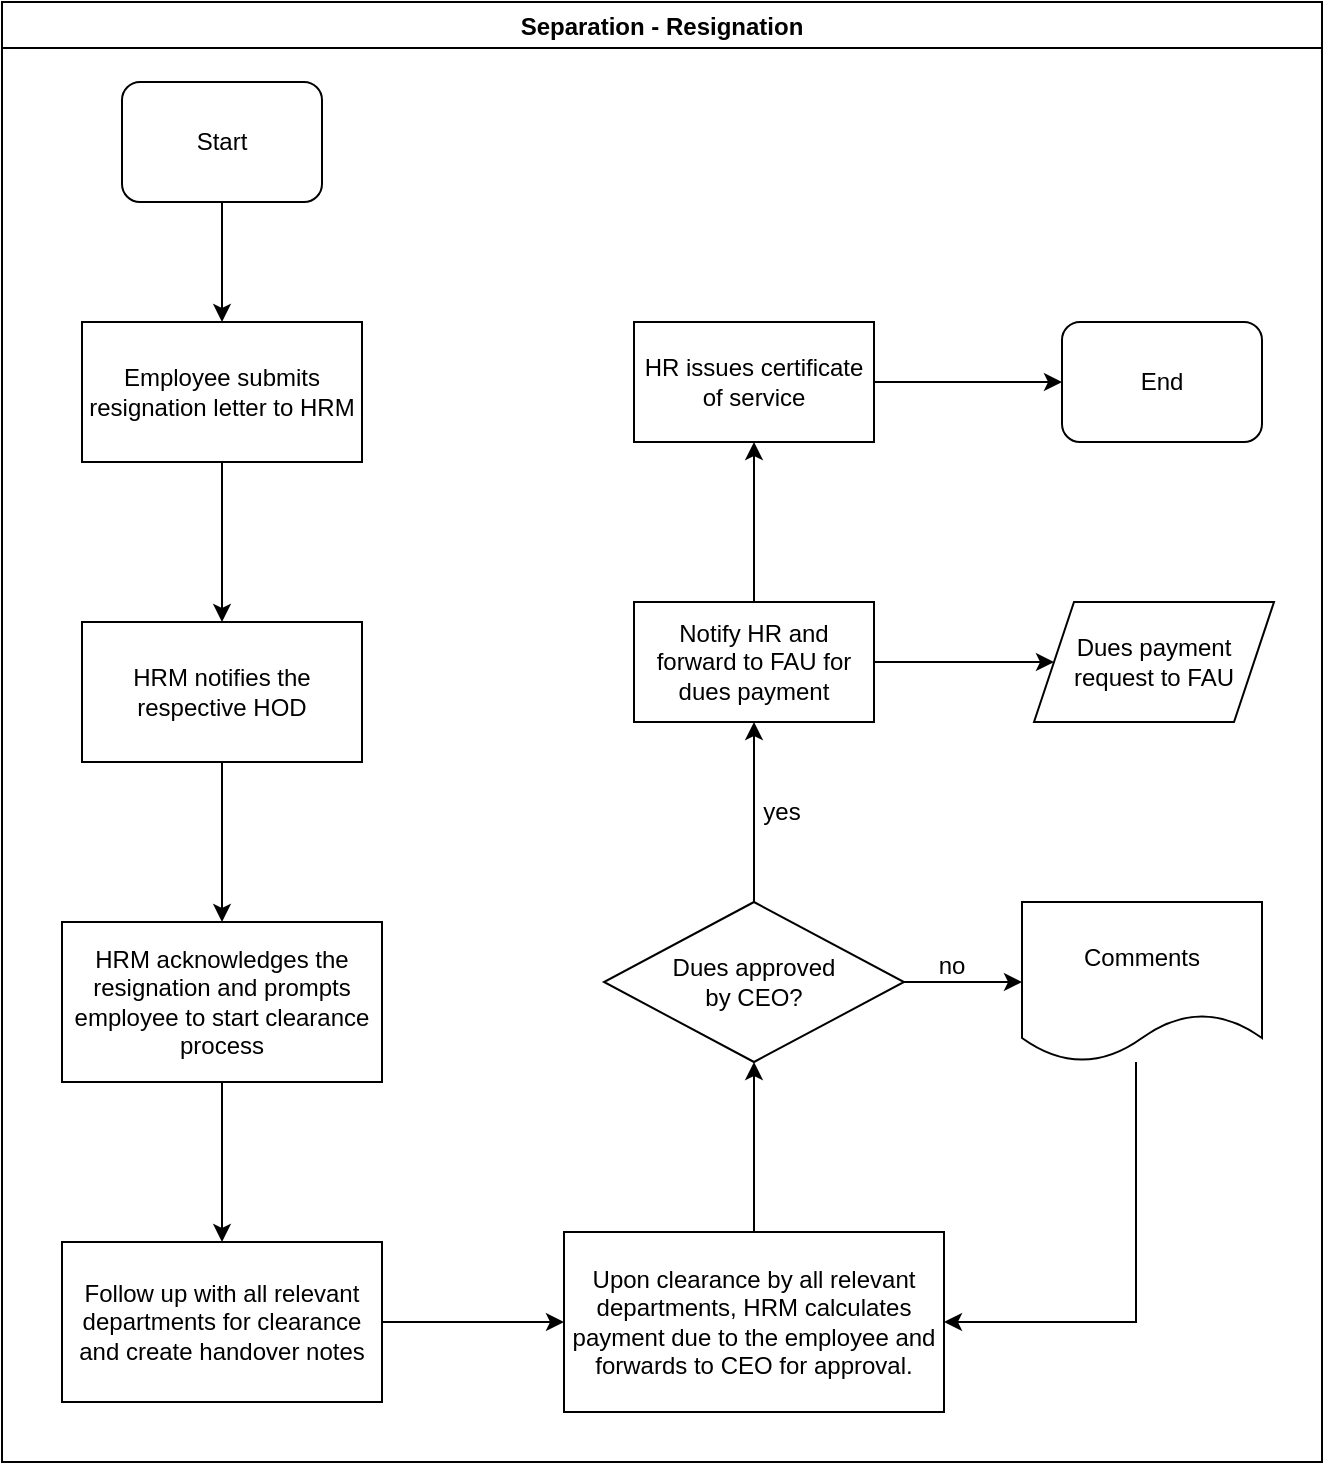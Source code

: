 <mxfile version="14.9.3" type="github">
  <diagram id="vOE7HlbKETgEhGKGrhaQ" name="Page-1">
    <mxGraphModel dx="1038" dy="508" grid="1" gridSize="10" guides="1" tooltips="1" connect="1" arrows="1" fold="1" page="1" pageScale="1" pageWidth="1169" pageHeight="827" math="0" shadow="0">
      <root>
        <mxCell id="0" />
        <mxCell id="1" parent="0" />
        <mxCell id="iho0MIq6LXwkoNqhuima-1" value="Separation - Resignation" style="swimlane;" vertex="1" parent="1">
          <mxGeometry x="10" y="10" width="660" height="730" as="geometry" />
        </mxCell>
        <mxCell id="iho0MIq6LXwkoNqhuima-2" value="Start" style="rounded=1;whiteSpace=wrap;html=1;" vertex="1" parent="iho0MIq6LXwkoNqhuima-1">
          <mxGeometry x="60" y="40" width="100" height="60" as="geometry" />
        </mxCell>
        <mxCell id="iho0MIq6LXwkoNqhuima-7" value="" style="edgeStyle=orthogonalEdgeStyle;rounded=0;orthogonalLoop=1;jettySize=auto;html=1;" edge="1" parent="iho0MIq6LXwkoNqhuima-1" source="iho0MIq6LXwkoNqhuima-5" target="iho0MIq6LXwkoNqhuima-6">
          <mxGeometry relative="1" as="geometry" />
        </mxCell>
        <mxCell id="iho0MIq6LXwkoNqhuima-5" value="&lt;span lang=&quot;EN-GB&quot;&gt;Employee submits resignation letter to HRM &lt;/span&gt;" style="rounded=0;whiteSpace=wrap;html=1;" vertex="1" parent="iho0MIq6LXwkoNqhuima-1">
          <mxGeometry x="40" y="160" width="140" height="70" as="geometry" />
        </mxCell>
        <mxCell id="iho0MIq6LXwkoNqhuima-4" value="" style="edgeStyle=orthogonalEdgeStyle;rounded=0;orthogonalLoop=1;jettySize=auto;html=1;" edge="1" parent="iho0MIq6LXwkoNqhuima-1" source="iho0MIq6LXwkoNqhuima-2" target="iho0MIq6LXwkoNqhuima-5">
          <mxGeometry relative="1" as="geometry">
            <mxPoint x="110" y="180" as="targetPoint" />
          </mxGeometry>
        </mxCell>
        <mxCell id="iho0MIq6LXwkoNqhuima-9" value="" style="edgeStyle=orthogonalEdgeStyle;rounded=0;orthogonalLoop=1;jettySize=auto;html=1;" edge="1" parent="iho0MIq6LXwkoNqhuima-1" source="iho0MIq6LXwkoNqhuima-6" target="iho0MIq6LXwkoNqhuima-8">
          <mxGeometry relative="1" as="geometry" />
        </mxCell>
        <mxCell id="iho0MIq6LXwkoNqhuima-6" value="&lt;span lang=&quot;EN-GB&quot;&gt;HRM notifies the respective HOD&lt;/span&gt;" style="rounded=0;whiteSpace=wrap;html=1;" vertex="1" parent="iho0MIq6LXwkoNqhuima-1">
          <mxGeometry x="40" y="310" width="140" height="70" as="geometry" />
        </mxCell>
        <mxCell id="iho0MIq6LXwkoNqhuima-11" value="" style="edgeStyle=orthogonalEdgeStyle;rounded=0;orthogonalLoop=1;jettySize=auto;html=1;" edge="1" parent="iho0MIq6LXwkoNqhuima-1" source="iho0MIq6LXwkoNqhuima-8" target="iho0MIq6LXwkoNqhuima-10">
          <mxGeometry relative="1" as="geometry" />
        </mxCell>
        <mxCell id="iho0MIq6LXwkoNqhuima-8" value="&lt;span lang=&quot;EN-GB&quot;&gt;HRM acknowledges the resignation and prompts employee to start clearance process&lt;br&gt;&lt;/span&gt;" style="rounded=0;whiteSpace=wrap;html=1;" vertex="1" parent="iho0MIq6LXwkoNqhuima-1">
          <mxGeometry x="30" y="460" width="160" height="80" as="geometry" />
        </mxCell>
        <mxCell id="iho0MIq6LXwkoNqhuima-15" value="" style="edgeStyle=orthogonalEdgeStyle;rounded=0;orthogonalLoop=1;jettySize=auto;html=1;" edge="1" parent="iho0MIq6LXwkoNqhuima-1" source="iho0MIq6LXwkoNqhuima-10" target="iho0MIq6LXwkoNqhuima-14">
          <mxGeometry relative="1" as="geometry" />
        </mxCell>
        <mxCell id="iho0MIq6LXwkoNqhuima-10" value="&lt;span lang=&quot;EN-GB&quot;&gt;Follow up with all relevant departments for clearance and create handover notes&lt;/span&gt;" style="rounded=0;whiteSpace=wrap;html=1;" vertex="1" parent="iho0MIq6LXwkoNqhuima-1">
          <mxGeometry x="30" y="620" width="160" height="80" as="geometry" />
        </mxCell>
        <mxCell id="iho0MIq6LXwkoNqhuima-17" value="" style="edgeStyle=orthogonalEdgeStyle;rounded=0;orthogonalLoop=1;jettySize=auto;html=1;" edge="1" parent="iho0MIq6LXwkoNqhuima-1" source="iho0MIq6LXwkoNqhuima-14" target="iho0MIq6LXwkoNqhuima-16">
          <mxGeometry relative="1" as="geometry" />
        </mxCell>
        <mxCell id="iho0MIq6LXwkoNqhuima-14" value="&lt;span lang=&quot;EN-GB&quot;&gt;Upon clearance by all relevant departments, HRM calculates payment due to the employee and forwards to CEO for approval.&lt;/span&gt;" style="rounded=0;whiteSpace=wrap;html=1;" vertex="1" parent="iho0MIq6LXwkoNqhuima-1">
          <mxGeometry x="281" y="615" width="190" height="90" as="geometry" />
        </mxCell>
        <mxCell id="iho0MIq6LXwkoNqhuima-19" value="" style="edgeStyle=orthogonalEdgeStyle;rounded=0;orthogonalLoop=1;jettySize=auto;html=1;" edge="1" parent="iho0MIq6LXwkoNqhuima-1" source="iho0MIq6LXwkoNqhuima-16" target="iho0MIq6LXwkoNqhuima-18">
          <mxGeometry relative="1" as="geometry" />
        </mxCell>
        <mxCell id="iho0MIq6LXwkoNqhuima-23" value="" style="edgeStyle=orthogonalEdgeStyle;rounded=0;orthogonalLoop=1;jettySize=auto;html=1;" edge="1" parent="iho0MIq6LXwkoNqhuima-1" source="iho0MIq6LXwkoNqhuima-16" target="iho0MIq6LXwkoNqhuima-22">
          <mxGeometry relative="1" as="geometry" />
        </mxCell>
        <mxCell id="iho0MIq6LXwkoNqhuima-16" value="&lt;div&gt;Dues approved&lt;/div&gt;&lt;div&gt; by CEO?&lt;/div&gt;" style="rhombus;whiteSpace=wrap;html=1;rounded=0;" vertex="1" parent="iho0MIq6LXwkoNqhuima-1">
          <mxGeometry x="301" y="450" width="150" height="80" as="geometry" />
        </mxCell>
        <mxCell id="iho0MIq6LXwkoNqhuima-21" value="" style="edgeStyle=orthogonalEdgeStyle;rounded=0;orthogonalLoop=1;jettySize=auto;html=1;entryX=1;entryY=0.5;entryDx=0;entryDy=0;exitX=0.475;exitY=1;exitDx=0;exitDy=0;exitPerimeter=0;" edge="1" parent="iho0MIq6LXwkoNqhuima-1" source="iho0MIq6LXwkoNqhuima-18" target="iho0MIq6LXwkoNqhuima-14">
          <mxGeometry relative="1" as="geometry">
            <mxPoint x="570" y="620" as="targetPoint" />
          </mxGeometry>
        </mxCell>
        <mxCell id="iho0MIq6LXwkoNqhuima-18" value="Comments" style="shape=document;whiteSpace=wrap;html=1;boundedLbl=1;rounded=0;" vertex="1" parent="iho0MIq6LXwkoNqhuima-1">
          <mxGeometry x="510" y="450" width="120" height="80" as="geometry" />
        </mxCell>
        <mxCell id="iho0MIq6LXwkoNqhuima-27" value="" style="edgeStyle=orthogonalEdgeStyle;rounded=0;orthogonalLoop=1;jettySize=auto;html=1;" edge="1" parent="iho0MIq6LXwkoNqhuima-1" source="iho0MIq6LXwkoNqhuima-22" target="iho0MIq6LXwkoNqhuima-26">
          <mxGeometry relative="1" as="geometry" />
        </mxCell>
        <mxCell id="iho0MIq6LXwkoNqhuima-32" value="" style="edgeStyle=orthogonalEdgeStyle;rounded=0;orthogonalLoop=1;jettySize=auto;html=1;" edge="1" parent="iho0MIq6LXwkoNqhuima-1" source="iho0MIq6LXwkoNqhuima-22" target="iho0MIq6LXwkoNqhuima-31">
          <mxGeometry relative="1" as="geometry" />
        </mxCell>
        <mxCell id="iho0MIq6LXwkoNqhuima-22" value="Notify HR and forward to FAU for dues payment" style="whiteSpace=wrap;html=1;rounded=0;" vertex="1" parent="iho0MIq6LXwkoNqhuima-1">
          <mxGeometry x="316" y="300" width="120" height="60" as="geometry" />
        </mxCell>
        <mxCell id="iho0MIq6LXwkoNqhuima-24" value="yes" style="text;html=1;strokeColor=none;fillColor=none;align=center;verticalAlign=middle;whiteSpace=wrap;rounded=0;" vertex="1" parent="iho0MIq6LXwkoNqhuima-1">
          <mxGeometry x="370" y="395" width="40" height="20" as="geometry" />
        </mxCell>
        <mxCell id="iho0MIq6LXwkoNqhuima-29" value="" style="edgeStyle=orthogonalEdgeStyle;rounded=0;orthogonalLoop=1;jettySize=auto;html=1;entryX=0;entryY=0.5;entryDx=0;entryDy=0;" edge="1" parent="iho0MIq6LXwkoNqhuima-1" source="iho0MIq6LXwkoNqhuima-26" target="iho0MIq6LXwkoNqhuima-30">
          <mxGeometry relative="1" as="geometry">
            <mxPoint x="516" y="190" as="targetPoint" />
          </mxGeometry>
        </mxCell>
        <mxCell id="iho0MIq6LXwkoNqhuima-26" value="HR issues certificate of service" style="whiteSpace=wrap;html=1;rounded=0;" vertex="1" parent="iho0MIq6LXwkoNqhuima-1">
          <mxGeometry x="316" y="160" width="120" height="60" as="geometry" />
        </mxCell>
        <mxCell id="iho0MIq6LXwkoNqhuima-30" value="End" style="rounded=1;whiteSpace=wrap;html=1;" vertex="1" parent="iho0MIq6LXwkoNqhuima-1">
          <mxGeometry x="530" y="160" width="100" height="60" as="geometry" />
        </mxCell>
        <mxCell id="iho0MIq6LXwkoNqhuima-31" value="Dues payment request to FAU" style="shape=parallelogram;perimeter=parallelogramPerimeter;whiteSpace=wrap;html=1;fixedSize=1;rounded=0;" vertex="1" parent="iho0MIq6LXwkoNqhuima-1">
          <mxGeometry x="516" y="300" width="120" height="60" as="geometry" />
        </mxCell>
        <mxCell id="iho0MIq6LXwkoNqhuima-25" value="no" style="text;html=1;strokeColor=none;fillColor=none;align=center;verticalAlign=middle;whiteSpace=wrap;rounded=0;" vertex="1" parent="1">
          <mxGeometry x="465" y="482" width="40" height="20" as="geometry" />
        </mxCell>
      </root>
    </mxGraphModel>
  </diagram>
</mxfile>
